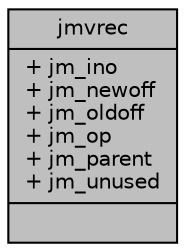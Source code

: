 digraph "jmvrec"
{
 // LATEX_PDF_SIZE
  edge [fontname="Helvetica",fontsize="10",labelfontname="Helvetica",labelfontsize="10"];
  node [fontname="Helvetica",fontsize="10",shape=record];
  Node1 [label="{jmvrec\n|+ jm_ino\l+ jm_newoff\l+ jm_oldoff\l+ jm_op\l+ jm_parent\l+ jm_unused\l|}",height=0.2,width=0.4,color="black", fillcolor="grey75", style="filled", fontcolor="black",tooltip=" "];
}
